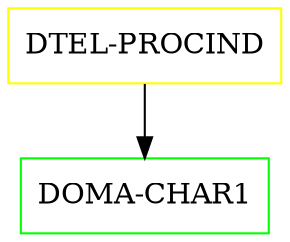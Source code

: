 digraph G {
  "DTEL-PROCIND" [shape=box,color=yellow];
  "DOMA-CHAR1" [shape=box,color=green,URL="./DOMA_CHAR1.html"];
  "DTEL-PROCIND" -> "DOMA-CHAR1";
}
